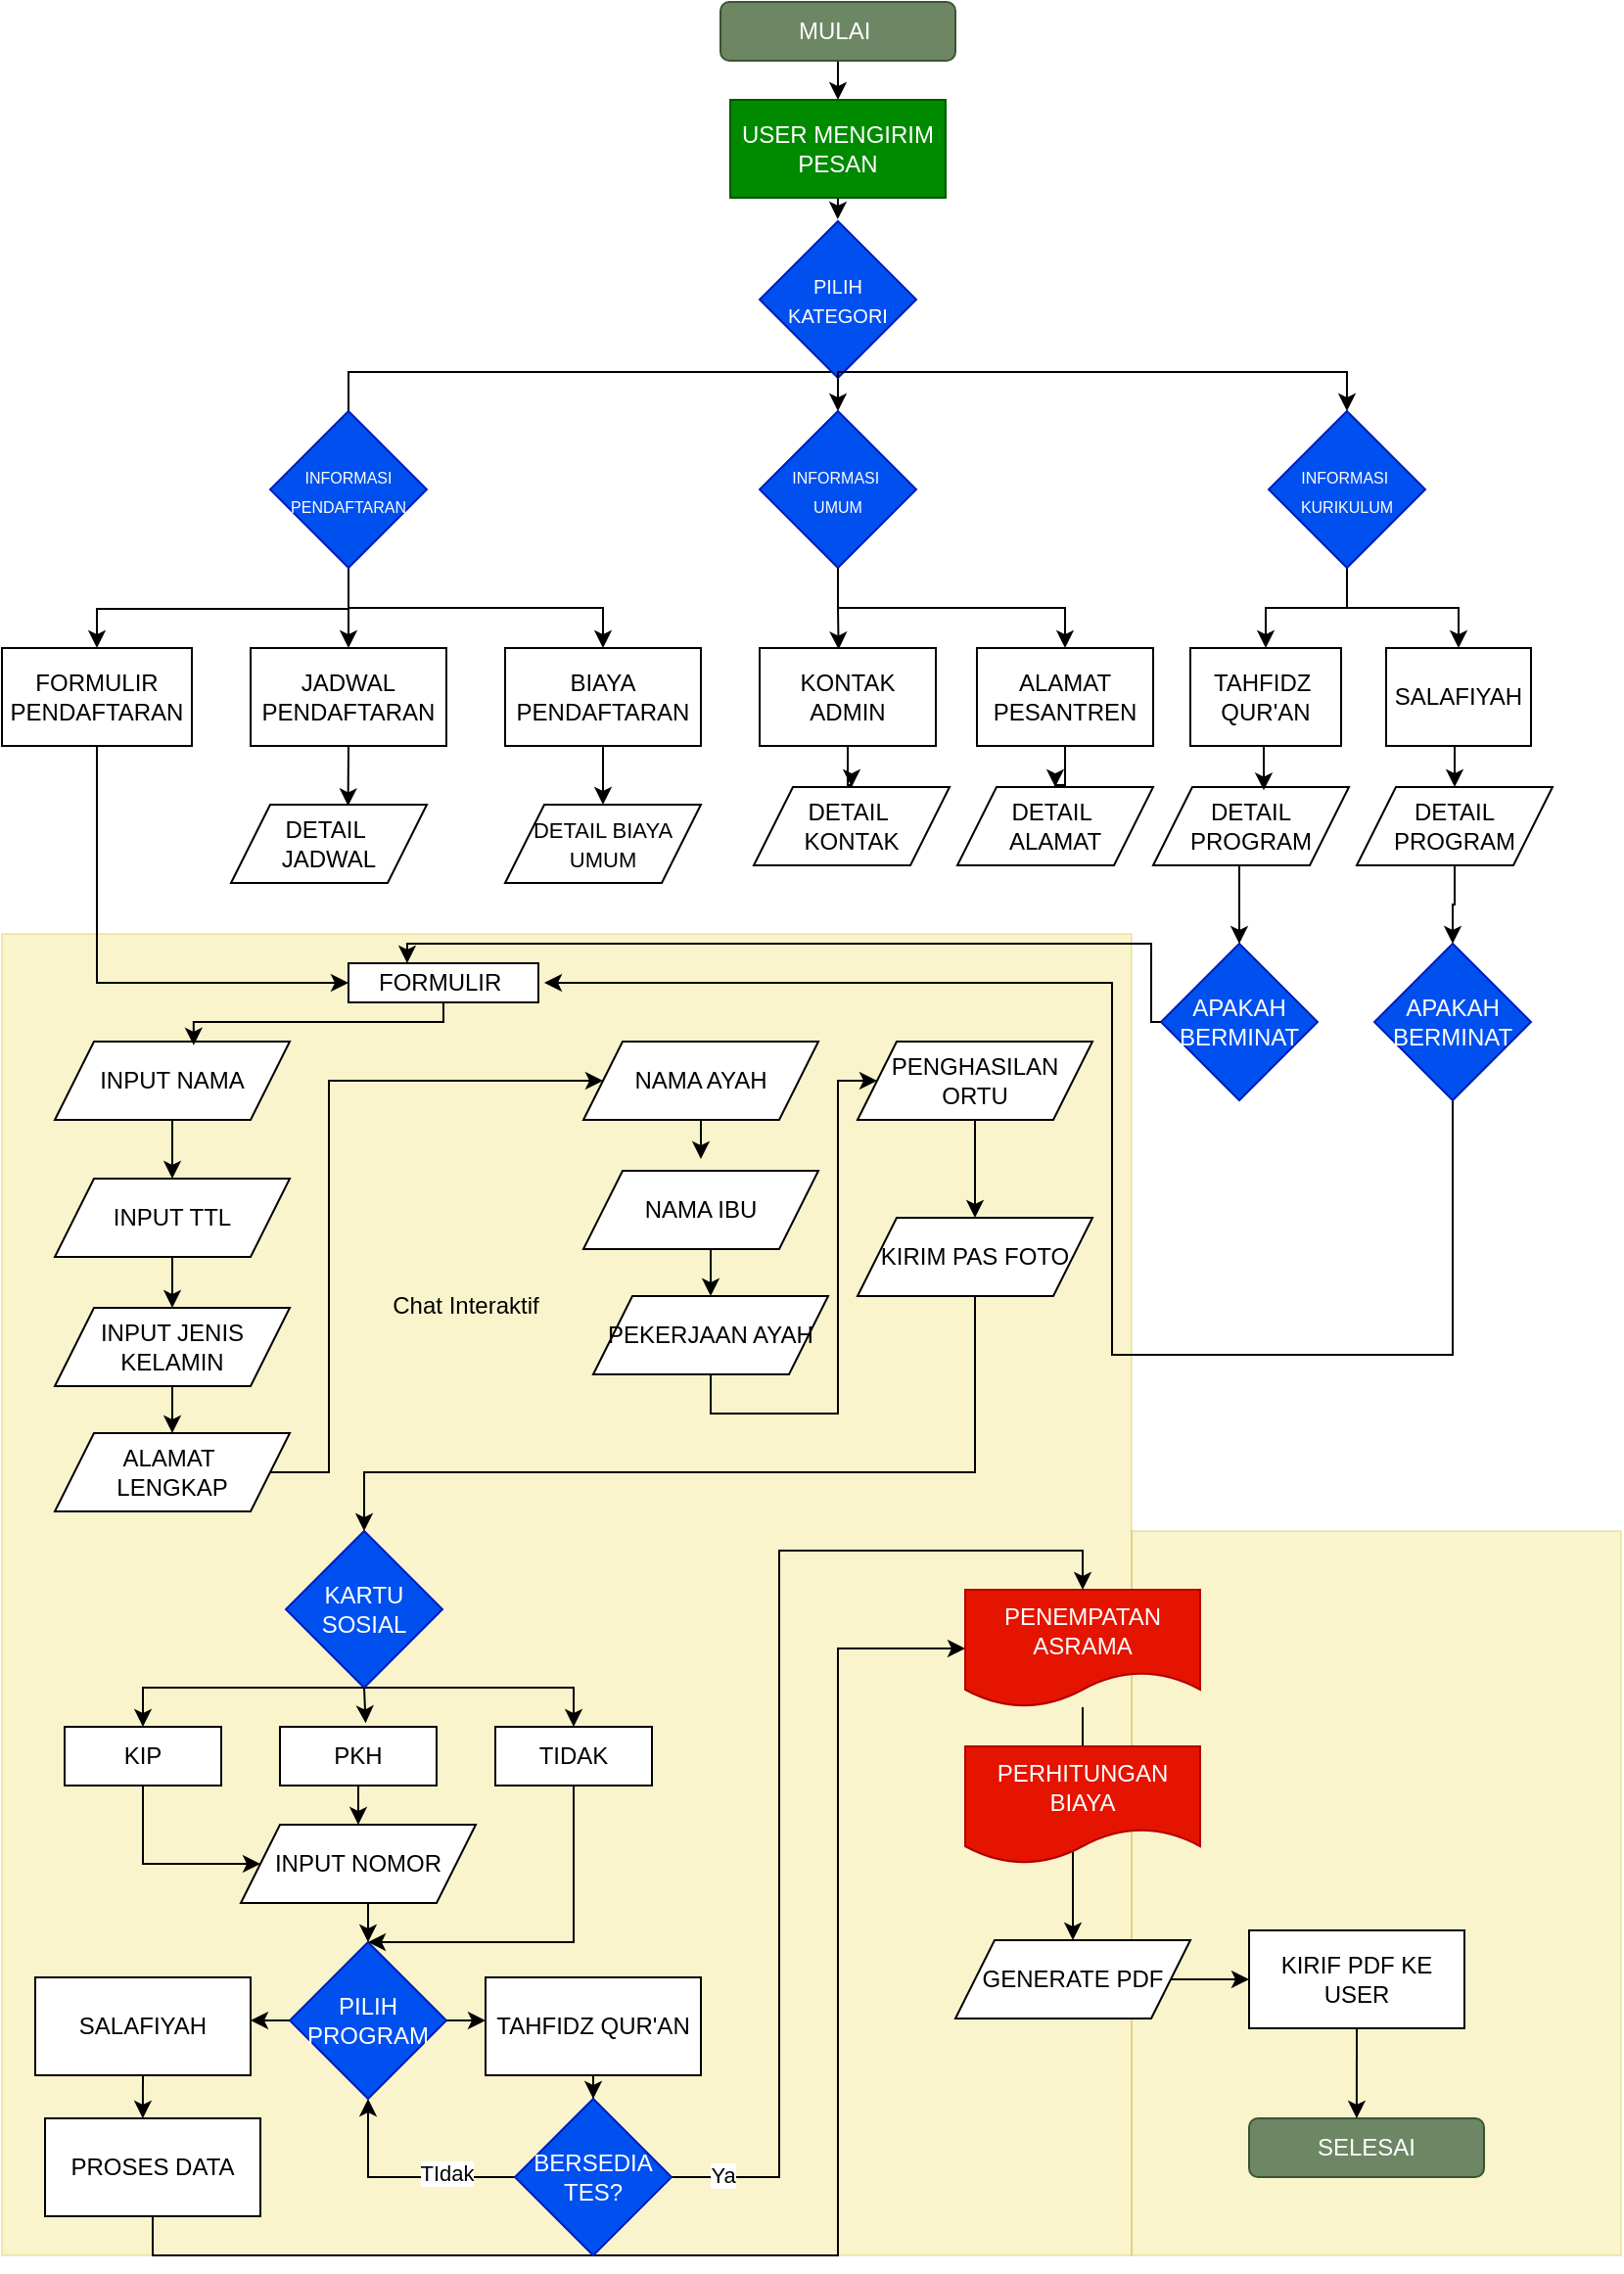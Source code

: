 <mxfile version="27.0.6">
  <diagram name="Halaman-1" id="3m_djM63geN2rK3PxV-s">
    <mxGraphModel dx="2558" dy="883" grid="1" gridSize="10" guides="1" tooltips="1" connect="1" arrows="1" fold="1" page="1" pageScale="1" pageWidth="827" pageHeight="1169" math="0" shadow="0">
      <root>
        <mxCell id="0" />
        <mxCell id="1" parent="0" />
        <mxCell id="JWGvcTXsSYxi6fONVySl-128" value="" style="rounded=0;whiteSpace=wrap;html=1;fillColor=#e3c800;strokeColor=#B09500;opacity=20;fontColor=#000000;" vertex="1" parent="1">
          <mxGeometry x="-250" y="790" width="250" height="370" as="geometry" />
        </mxCell>
        <mxCell id="JWGvcTXsSYxi6fONVySl-126" value="" style="rounded=0;whiteSpace=wrap;html=1;fillColor=#e3c800;strokeColor=#B09500;opacity=20;fontColor=#000000;" vertex="1" parent="1">
          <mxGeometry x="-827" y="485" width="577" height="675" as="geometry" />
        </mxCell>
        <mxCell id="JWGvcTXsSYxi6fONVySl-68" style="edgeStyle=orthogonalEdgeStyle;rounded=0;orthogonalLoop=1;jettySize=auto;html=1;exitX=0.5;exitY=1;exitDx=0;exitDy=0;entryX=0.5;entryY=0;entryDx=0;entryDy=0;" edge="1" parent="1" source="JWGvcTXsSYxi6fONVySl-6" target="JWGvcTXsSYxi6fONVySl-12">
          <mxGeometry relative="1" as="geometry" />
        </mxCell>
        <mxCell id="JWGvcTXsSYxi6fONVySl-6" value="MULAI&amp;nbsp;" style="rounded=1;whiteSpace=wrap;html=1;fillColor=#6d8764;fontColor=#ffffff;strokeColor=#3A5431;" vertex="1" parent="1">
          <mxGeometry x="-460" y="9" width="120" height="30" as="geometry" />
        </mxCell>
        <mxCell id="JWGvcTXsSYxi6fONVySl-69" style="edgeStyle=orthogonalEdgeStyle;rounded=0;orthogonalLoop=1;jettySize=auto;html=1;exitX=0.5;exitY=1;exitDx=0;exitDy=0;" edge="1" parent="1" source="JWGvcTXsSYxi6fONVySl-12">
          <mxGeometry relative="1" as="geometry">
            <mxPoint x="-400.111" y="120" as="targetPoint" />
          </mxGeometry>
        </mxCell>
        <mxCell id="JWGvcTXsSYxi6fONVySl-12" value="USER MENGIRIM PESAN" style="rounded=0;whiteSpace=wrap;html=1;fillColor=#008a00;fontColor=#ffffff;strokeColor=#005700;" vertex="1" parent="1">
          <mxGeometry x="-455" y="59" width="110" height="50" as="geometry" />
        </mxCell>
        <mxCell id="JWGvcTXsSYxi6fONVySl-70" style="edgeStyle=orthogonalEdgeStyle;rounded=0;orthogonalLoop=1;jettySize=auto;html=1;exitX=0.5;exitY=0;exitDx=0;exitDy=0;entryX=0.5;entryY=0;entryDx=0;entryDy=0;" edge="1" parent="1" source="JWGvcTXsSYxi6fONVySl-27" target="JWGvcTXsSYxi6fONVySl-28">
          <mxGeometry relative="1" as="geometry" />
        </mxCell>
        <mxCell id="JWGvcTXsSYxi6fONVySl-13" value="&lt;font style=&quot;font-size: 10px;&quot;&gt;PILIH KATEGORI&lt;/font&gt;" style="rhombus;whiteSpace=wrap;html=1;fillColor=#0050ef;fontColor=#ffffff;strokeColor=#001DBC;" vertex="1" parent="1">
          <mxGeometry x="-440" y="121" width="80" height="80" as="geometry" />
        </mxCell>
        <mxCell id="JWGvcTXsSYxi6fONVySl-138" value="" style="edgeStyle=orthogonalEdgeStyle;rounded=0;orthogonalLoop=1;jettySize=auto;html=1;" edge="1" parent="1" source="JWGvcTXsSYxi6fONVySl-15" target="JWGvcTXsSYxi6fONVySl-136">
          <mxGeometry relative="1" as="geometry" />
        </mxCell>
        <mxCell id="JWGvcTXsSYxi6fONVySl-15" value="KONTAK ADMIN" style="rounded=0;whiteSpace=wrap;html=1;" vertex="1" parent="1">
          <mxGeometry x="-440" y="339" width="90" height="50" as="geometry" />
        </mxCell>
        <mxCell id="JWGvcTXsSYxi6fONVySl-139" value="" style="edgeStyle=orthogonalEdgeStyle;rounded=0;orthogonalLoop=1;jettySize=auto;html=1;" edge="1" parent="1" source="JWGvcTXsSYxi6fONVySl-16" target="JWGvcTXsSYxi6fONVySl-137">
          <mxGeometry relative="1" as="geometry" />
        </mxCell>
        <mxCell id="JWGvcTXsSYxi6fONVySl-16" value="ALAMAT PESANTREN" style="rounded=0;whiteSpace=wrap;html=1;" vertex="1" parent="1">
          <mxGeometry x="-329" y="339" width="90" height="50" as="geometry" />
        </mxCell>
        <mxCell id="JWGvcTXsSYxi6fONVySl-17" value="TAHFIDZ&amp;nbsp;&lt;div&gt;QUR&#39;AN&lt;/div&gt;" style="rounded=0;whiteSpace=wrap;html=1;" vertex="1" parent="1">
          <mxGeometry x="-220" y="339" width="77" height="50" as="geometry" />
        </mxCell>
        <mxCell id="JWGvcTXsSYxi6fONVySl-82" style="edgeStyle=orthogonalEdgeStyle;rounded=0;orthogonalLoop=1;jettySize=auto;html=1;exitX=0.5;exitY=1;exitDx=0;exitDy=0;entryX=0.5;entryY=0;entryDx=0;entryDy=0;" edge="1" parent="1" source="JWGvcTXsSYxi6fONVySl-18" target="JWGvcTXsSYxi6fONVySl-25">
          <mxGeometry relative="1" as="geometry" />
        </mxCell>
        <mxCell id="JWGvcTXsSYxi6fONVySl-18" value="SALAFIYAH" style="rounded=0;whiteSpace=wrap;html=1;" vertex="1" parent="1">
          <mxGeometry x="-120" y="339" width="74" height="50" as="geometry" />
        </mxCell>
        <mxCell id="JWGvcTXsSYxi6fONVySl-19" value="JADWAL PENDAFTARAN" style="rounded=0;whiteSpace=wrap;html=1;" vertex="1" parent="1">
          <mxGeometry x="-700" y="339" width="100" height="50" as="geometry" />
        </mxCell>
        <mxCell id="JWGvcTXsSYxi6fONVySl-80" style="edgeStyle=orthogonalEdgeStyle;rounded=0;orthogonalLoop=1;jettySize=auto;html=1;exitX=0.5;exitY=1;exitDx=0;exitDy=0;entryX=0.5;entryY=0;entryDx=0;entryDy=0;" edge="1" parent="1" source="JWGvcTXsSYxi6fONVySl-20" target="JWGvcTXsSYxi6fONVySl-31">
          <mxGeometry relative="1" as="geometry" />
        </mxCell>
        <mxCell id="JWGvcTXsSYxi6fONVySl-20" value="BIAYA PENDAFTARAN" style="rounded=0;whiteSpace=wrap;html=1;" vertex="1" parent="1">
          <mxGeometry x="-570" y="339" width="100" height="50" as="geometry" />
        </mxCell>
        <mxCell id="JWGvcTXsSYxi6fONVySl-22" value="APAKAH BERMINAT" style="rhombus;whiteSpace=wrap;html=1;fillColor=#0050ef;fontColor=#ffffff;strokeColor=#001DBC;" vertex="1" parent="1">
          <mxGeometry x="-235" y="490" width="80" height="80" as="geometry" />
        </mxCell>
        <mxCell id="JWGvcTXsSYxi6fONVySl-110" value="" style="edgeStyle=orthogonalEdgeStyle;rounded=0;orthogonalLoop=1;jettySize=auto;html=1;" edge="1" parent="1" source="JWGvcTXsSYxi6fONVySl-24" target="JWGvcTXsSYxi6fONVySl-22">
          <mxGeometry relative="1" as="geometry">
            <Array as="points">
              <mxPoint x="-195" y="460" />
              <mxPoint x="-195" y="460" />
            </Array>
          </mxGeometry>
        </mxCell>
        <mxCell id="JWGvcTXsSYxi6fONVySl-24" value="DETAIL PROGRAM" style="shape=parallelogram;perimeter=parallelogramPerimeter;whiteSpace=wrap;html=1;fixedSize=1;" vertex="1" parent="1">
          <mxGeometry x="-239" y="410" width="100" height="40" as="geometry" />
        </mxCell>
        <mxCell id="JWGvcTXsSYxi6fONVySl-111" value="" style="edgeStyle=orthogonalEdgeStyle;rounded=0;orthogonalLoop=1;jettySize=auto;html=1;" edge="1" parent="1" source="JWGvcTXsSYxi6fONVySl-25" target="JWGvcTXsSYxi6fONVySl-26">
          <mxGeometry relative="1" as="geometry" />
        </mxCell>
        <mxCell id="JWGvcTXsSYxi6fONVySl-25" value="DETAIL PROGRAM" style="shape=parallelogram;perimeter=parallelogramPerimeter;whiteSpace=wrap;html=1;fixedSize=1;" vertex="1" parent="1">
          <mxGeometry x="-135" y="410" width="100" height="40" as="geometry" />
        </mxCell>
        <mxCell id="JWGvcTXsSYxi6fONVySl-113" style="edgeStyle=orthogonalEdgeStyle;rounded=0;orthogonalLoop=1;jettySize=auto;html=1;exitX=0.5;exitY=1;exitDx=0;exitDy=0;" edge="1" parent="1" source="JWGvcTXsSYxi6fONVySl-26">
          <mxGeometry relative="1" as="geometry">
            <mxPoint x="-550" y="510.0" as="targetPoint" />
            <Array as="points">
              <mxPoint x="-86" y="700" />
              <mxPoint x="-260" y="700" />
              <mxPoint x="-260" y="510" />
            </Array>
          </mxGeometry>
        </mxCell>
        <mxCell id="JWGvcTXsSYxi6fONVySl-26" value="APAKAH BERMINAT" style="rhombus;whiteSpace=wrap;html=1;fillColor=#0050ef;fontColor=#ffffff;strokeColor=#001DBC;" vertex="1" parent="1">
          <mxGeometry x="-126" y="490" width="80" height="80" as="geometry" />
        </mxCell>
        <mxCell id="JWGvcTXsSYxi6fONVySl-72" style="edgeStyle=orthogonalEdgeStyle;rounded=0;orthogonalLoop=1;jettySize=auto;html=1;exitX=0.5;exitY=1;exitDx=0;exitDy=0;entryX=0.5;entryY=0;entryDx=0;entryDy=0;" edge="1" parent="1" source="JWGvcTXsSYxi6fONVySl-27" target="JWGvcTXsSYxi6fONVySl-34">
          <mxGeometry relative="1" as="geometry">
            <Array as="points">
              <mxPoint x="-650" y="319" />
              <mxPoint x="-778" y="319" />
            </Array>
          </mxGeometry>
        </mxCell>
        <mxCell id="JWGvcTXsSYxi6fONVySl-73" style="edgeStyle=orthogonalEdgeStyle;rounded=0;orthogonalLoop=1;jettySize=auto;html=1;exitX=0.5;exitY=1;exitDx=0;exitDy=0;entryX=0.5;entryY=0;entryDx=0;entryDy=0;" edge="1" parent="1" source="JWGvcTXsSYxi6fONVySl-27" target="JWGvcTXsSYxi6fONVySl-19">
          <mxGeometry relative="1" as="geometry" />
        </mxCell>
        <mxCell id="JWGvcTXsSYxi6fONVySl-74" style="edgeStyle=orthogonalEdgeStyle;rounded=0;orthogonalLoop=1;jettySize=auto;html=1;exitX=0.5;exitY=1;exitDx=0;exitDy=0;entryX=0.5;entryY=0;entryDx=0;entryDy=0;" edge="1" parent="1" source="JWGvcTXsSYxi6fONVySl-27" target="JWGvcTXsSYxi6fONVySl-20">
          <mxGeometry relative="1" as="geometry" />
        </mxCell>
        <mxCell id="JWGvcTXsSYxi6fONVySl-27" value="&lt;font style=&quot;font-size: 8px;&quot;&gt;INFORMASI PENDAFTARAN&lt;/font&gt;" style="rhombus;whiteSpace=wrap;html=1;fillColor=#0050ef;fontColor=#ffffff;strokeColor=#001DBC;" vertex="1" parent="1">
          <mxGeometry x="-690" y="218" width="80" height="80" as="geometry" />
        </mxCell>
        <mxCell id="JWGvcTXsSYxi6fONVySl-76" style="edgeStyle=orthogonalEdgeStyle;rounded=0;orthogonalLoop=1;jettySize=auto;html=1;exitX=0.5;exitY=1;exitDx=0;exitDy=0;entryX=0.5;entryY=0;entryDx=0;entryDy=0;" edge="1" parent="1" source="JWGvcTXsSYxi6fONVySl-28" target="JWGvcTXsSYxi6fONVySl-16">
          <mxGeometry relative="1" as="geometry" />
        </mxCell>
        <mxCell id="JWGvcTXsSYxi6fONVySl-28" value="&lt;font style=&quot;font-size: 8px;&quot;&gt;INFORMASI&amp;nbsp;&lt;/font&gt;&lt;div&gt;&lt;font style=&quot;font-size: 8px;&quot;&gt;UMUM&lt;/font&gt;&lt;/div&gt;" style="rhombus;whiteSpace=wrap;html=1;fillColor=#0050ef;fontColor=#ffffff;strokeColor=#001DBC;" vertex="1" parent="1">
          <mxGeometry x="-440" y="218" width="80" height="80" as="geometry" />
        </mxCell>
        <mxCell id="JWGvcTXsSYxi6fONVySl-77" style="edgeStyle=orthogonalEdgeStyle;rounded=0;orthogonalLoop=1;jettySize=auto;html=1;exitX=0.5;exitY=1;exitDx=0;exitDy=0;entryX=0.5;entryY=0;entryDx=0;entryDy=0;" edge="1" parent="1" source="JWGvcTXsSYxi6fONVySl-29" target="JWGvcTXsSYxi6fONVySl-17">
          <mxGeometry relative="1" as="geometry" />
        </mxCell>
        <mxCell id="JWGvcTXsSYxi6fONVySl-78" style="edgeStyle=orthogonalEdgeStyle;rounded=0;orthogonalLoop=1;jettySize=auto;html=1;exitX=0.5;exitY=1;exitDx=0;exitDy=0;entryX=0.5;entryY=0;entryDx=0;entryDy=0;" edge="1" parent="1" source="JWGvcTXsSYxi6fONVySl-29" target="JWGvcTXsSYxi6fONVySl-18">
          <mxGeometry relative="1" as="geometry" />
        </mxCell>
        <mxCell id="JWGvcTXsSYxi6fONVySl-29" value="&lt;font style=&quot;font-size: 8px;&quot;&gt;INFORMASI&amp;nbsp;&lt;/font&gt;&lt;div&gt;&lt;font style=&quot;font-size: 8px;&quot;&gt;KURIKULUM&lt;/font&gt;&lt;/div&gt;" style="rhombus;whiteSpace=wrap;html=1;fillColor=#0050ef;fontColor=#ffffff;strokeColor=#001DBC;" vertex="1" parent="1">
          <mxGeometry x="-180" y="218" width="80" height="80" as="geometry" />
        </mxCell>
        <mxCell id="JWGvcTXsSYxi6fONVySl-30" value="&lt;font&gt;DETAIL&amp;nbsp;&lt;/font&gt;&lt;div&gt;&lt;font&gt;JADWAL&lt;/font&gt;&lt;/div&gt;" style="shape=parallelogram;perimeter=parallelogramPerimeter;whiteSpace=wrap;html=1;fixedSize=1;" vertex="1" parent="1">
          <mxGeometry x="-710" y="419" width="100" height="40" as="geometry" />
        </mxCell>
        <mxCell id="JWGvcTXsSYxi6fONVySl-31" value="&lt;font style=&quot;font-size: 11px;&quot;&gt;DETAIL BIAYA UMUM&lt;/font&gt;" style="shape=parallelogram;perimeter=parallelogramPerimeter;whiteSpace=wrap;html=1;fixedSize=1;" vertex="1" parent="1">
          <mxGeometry x="-570" y="419" width="100" height="40" as="geometry" />
        </mxCell>
        <mxCell id="JWGvcTXsSYxi6fONVySl-83" style="edgeStyle=orthogonalEdgeStyle;rounded=0;orthogonalLoop=1;jettySize=auto;html=1;exitX=0.5;exitY=1;exitDx=0;exitDy=0;entryX=0;entryY=0.5;entryDx=0;entryDy=0;" edge="1" parent="1" source="JWGvcTXsSYxi6fONVySl-34" target="JWGvcTXsSYxi6fONVySl-67">
          <mxGeometry relative="1" as="geometry" />
        </mxCell>
        <mxCell id="JWGvcTXsSYxi6fONVySl-34" value="FORMULIR PENDAFTARAN" style="rounded=0;whiteSpace=wrap;html=1;" vertex="1" parent="1">
          <mxGeometry x="-827" y="339" width="97" height="50" as="geometry" />
        </mxCell>
        <mxCell id="JWGvcTXsSYxi6fONVySl-86" style="edgeStyle=orthogonalEdgeStyle;rounded=0;orthogonalLoop=1;jettySize=auto;html=1;exitX=0.5;exitY=1;exitDx=0;exitDy=0;entryX=0.5;entryY=0;entryDx=0;entryDy=0;" edge="1" parent="1" source="JWGvcTXsSYxi6fONVySl-35" target="JWGvcTXsSYxi6fONVySl-36">
          <mxGeometry relative="1" as="geometry" />
        </mxCell>
        <mxCell id="JWGvcTXsSYxi6fONVySl-35" value="INPUT NAMA" style="shape=parallelogram;perimeter=parallelogramPerimeter;whiteSpace=wrap;html=1;fixedSize=1;" vertex="1" parent="1">
          <mxGeometry x="-800" y="540" width="120" height="40" as="geometry" />
        </mxCell>
        <mxCell id="JWGvcTXsSYxi6fONVySl-87" style="edgeStyle=orthogonalEdgeStyle;rounded=0;orthogonalLoop=1;jettySize=auto;html=1;exitX=0.5;exitY=1;exitDx=0;exitDy=0;entryX=0.5;entryY=0;entryDx=0;entryDy=0;" edge="1" parent="1" source="JWGvcTXsSYxi6fONVySl-36" target="JWGvcTXsSYxi6fONVySl-37">
          <mxGeometry relative="1" as="geometry" />
        </mxCell>
        <mxCell id="JWGvcTXsSYxi6fONVySl-36" value="INPUT TTL" style="shape=parallelogram;perimeter=parallelogramPerimeter;whiteSpace=wrap;html=1;fixedSize=1;" vertex="1" parent="1">
          <mxGeometry x="-800" y="610" width="120" height="40" as="geometry" />
        </mxCell>
        <mxCell id="JWGvcTXsSYxi6fONVySl-88" style="edgeStyle=orthogonalEdgeStyle;rounded=0;orthogonalLoop=1;jettySize=auto;html=1;exitX=0.5;exitY=1;exitDx=0;exitDy=0;entryX=0.5;entryY=0;entryDx=0;entryDy=0;" edge="1" parent="1" source="JWGvcTXsSYxi6fONVySl-37" target="JWGvcTXsSYxi6fONVySl-38">
          <mxGeometry relative="1" as="geometry" />
        </mxCell>
        <mxCell id="JWGvcTXsSYxi6fONVySl-37" value="INPUT JENIS KELAMIN" style="shape=parallelogram;perimeter=parallelogramPerimeter;whiteSpace=wrap;html=1;fixedSize=1;" vertex="1" parent="1">
          <mxGeometry x="-800" y="676" width="120" height="40" as="geometry" />
        </mxCell>
        <mxCell id="JWGvcTXsSYxi6fONVySl-89" style="edgeStyle=orthogonalEdgeStyle;rounded=0;orthogonalLoop=1;jettySize=auto;html=1;exitX=1;exitY=0.5;exitDx=0;exitDy=0;entryX=0;entryY=0.5;entryDx=0;entryDy=0;" edge="1" parent="1" source="JWGvcTXsSYxi6fONVySl-38" target="JWGvcTXsSYxi6fONVySl-39">
          <mxGeometry relative="1" as="geometry">
            <Array as="points">
              <mxPoint x="-660" y="760" />
              <mxPoint x="-660" y="560" />
            </Array>
          </mxGeometry>
        </mxCell>
        <mxCell id="JWGvcTXsSYxi6fONVySl-38" value="ALAMAT&amp;nbsp;&lt;div&gt;LENGKAP&lt;/div&gt;" style="shape=parallelogram;perimeter=parallelogramPerimeter;whiteSpace=wrap;html=1;fixedSize=1;" vertex="1" parent="1">
          <mxGeometry x="-800" y="740" width="120" height="40" as="geometry" />
        </mxCell>
        <mxCell id="JWGvcTXsSYxi6fONVySl-90" style="edgeStyle=orthogonalEdgeStyle;rounded=0;orthogonalLoop=1;jettySize=auto;html=1;exitX=0.5;exitY=1;exitDx=0;exitDy=0;" edge="1" parent="1" source="JWGvcTXsSYxi6fONVySl-39">
          <mxGeometry relative="1" as="geometry">
            <mxPoint x="-470" y="600" as="targetPoint" />
          </mxGeometry>
        </mxCell>
        <mxCell id="JWGvcTXsSYxi6fONVySl-39" value="NAMA AYAH" style="shape=parallelogram;perimeter=parallelogramPerimeter;whiteSpace=wrap;html=1;fixedSize=1;" vertex="1" parent="1">
          <mxGeometry x="-530" y="540" width="120" height="40" as="geometry" />
        </mxCell>
        <mxCell id="JWGvcTXsSYxi6fONVySl-91" style="edgeStyle=orthogonalEdgeStyle;rounded=0;orthogonalLoop=1;jettySize=auto;html=1;exitX=0.5;exitY=1;exitDx=0;exitDy=0;entryX=0.5;entryY=0;entryDx=0;entryDy=0;" edge="1" parent="1" source="JWGvcTXsSYxi6fONVySl-40" target="JWGvcTXsSYxi6fONVySl-41">
          <mxGeometry relative="1" as="geometry" />
        </mxCell>
        <mxCell id="JWGvcTXsSYxi6fONVySl-40" value="NAMA IBU" style="shape=parallelogram;perimeter=parallelogramPerimeter;whiteSpace=wrap;html=1;fixedSize=1;" vertex="1" parent="1">
          <mxGeometry x="-530" y="606" width="120" height="40" as="geometry" />
        </mxCell>
        <mxCell id="JWGvcTXsSYxi6fONVySl-41" value="PEKERJAAN AYAH" style="shape=parallelogram;perimeter=parallelogramPerimeter;whiteSpace=wrap;html=1;fixedSize=1;" vertex="1" parent="1">
          <mxGeometry x="-525" y="670" width="120" height="40" as="geometry" />
        </mxCell>
        <mxCell id="JWGvcTXsSYxi6fONVySl-135" value="" style="edgeStyle=orthogonalEdgeStyle;rounded=0;orthogonalLoop=1;jettySize=auto;html=1;" edge="1" parent="1" source="JWGvcTXsSYxi6fONVySl-42" target="JWGvcTXsSYxi6fONVySl-131">
          <mxGeometry relative="1" as="geometry" />
        </mxCell>
        <mxCell id="JWGvcTXsSYxi6fONVySl-42" value="PENGHASILAN ORTU" style="shape=parallelogram;perimeter=parallelogramPerimeter;whiteSpace=wrap;html=1;fixedSize=1;" vertex="1" parent="1">
          <mxGeometry x="-390" y="540" width="120" height="40" as="geometry" />
        </mxCell>
        <mxCell id="JWGvcTXsSYxi6fONVySl-44" value="PILIH PROGRAM" style="rhombus;whiteSpace=wrap;html=1;fillColor=#0050ef;fontColor=#ffffff;strokeColor=#001DBC;" vertex="1" parent="1">
          <mxGeometry x="-680" y="1000" width="80" height="80" as="geometry" />
        </mxCell>
        <mxCell id="JWGvcTXsSYxi6fONVySl-45" value="SALAFIYAH" style="rounded=0;whiteSpace=wrap;html=1;" vertex="1" parent="1">
          <mxGeometry x="-810" y="1018" width="110" height="50" as="geometry" />
        </mxCell>
        <mxCell id="JWGvcTXsSYxi6fONVySl-107" value="" style="edgeStyle=orthogonalEdgeStyle;rounded=0;orthogonalLoop=1;jettySize=auto;html=1;" edge="1" parent="1" source="JWGvcTXsSYxi6fONVySl-46" target="JWGvcTXsSYxi6fONVySl-66">
          <mxGeometry relative="1" as="geometry" />
        </mxCell>
        <mxCell id="JWGvcTXsSYxi6fONVySl-46" value="TAHFIDZ QUR&#39;AN" style="rounded=0;whiteSpace=wrap;html=1;" vertex="1" parent="1">
          <mxGeometry x="-580" y="1018" width="110" height="50" as="geometry" />
        </mxCell>
        <mxCell id="JWGvcTXsSYxi6fONVySl-119" style="edgeStyle=orthogonalEdgeStyle;rounded=0;orthogonalLoop=1;jettySize=auto;html=1;entryX=0;entryY=0.5;entryDx=0;entryDy=0;" edge="1" parent="1" source="JWGvcTXsSYxi6fONVySl-51" target="JWGvcTXsSYxi6fONVySl-58">
          <mxGeometry relative="1" as="geometry">
            <Array as="points">
              <mxPoint x="-750" y="1160" />
              <mxPoint x="-400" y="1160" />
              <mxPoint x="-400" y="850" />
            </Array>
          </mxGeometry>
        </mxCell>
        <mxCell id="JWGvcTXsSYxi6fONVySl-51" value="PROSES DATA" style="rounded=0;whiteSpace=wrap;html=1;" vertex="1" parent="1">
          <mxGeometry x="-805" y="1090" width="110" height="50" as="geometry" />
        </mxCell>
        <mxCell id="JWGvcTXsSYxi6fONVySl-95" style="edgeStyle=orthogonalEdgeStyle;rounded=0;orthogonalLoop=1;jettySize=auto;html=1;exitX=0.5;exitY=1;exitDx=0;exitDy=0;entryX=0.5;entryY=0;entryDx=0;entryDy=0;" edge="1" parent="1" source="JWGvcTXsSYxi6fONVySl-53" target="JWGvcTXsSYxi6fONVySl-54">
          <mxGeometry relative="1" as="geometry">
            <Array as="points">
              <mxPoint x="-755" y="870" />
            </Array>
          </mxGeometry>
        </mxCell>
        <mxCell id="JWGvcTXsSYxi6fONVySl-96" style="edgeStyle=orthogonalEdgeStyle;rounded=0;orthogonalLoop=1;jettySize=auto;html=1;exitX=0.5;exitY=1;exitDx=0;exitDy=0;entryX=0.5;entryY=0;entryDx=0;entryDy=0;" edge="1" parent="1" source="JWGvcTXsSYxi6fONVySl-53" target="JWGvcTXsSYxi6fONVySl-56">
          <mxGeometry relative="1" as="geometry">
            <Array as="points">
              <mxPoint x="-535" y="870" />
            </Array>
          </mxGeometry>
        </mxCell>
        <mxCell id="JWGvcTXsSYxi6fONVySl-53" value="KARTU SOSIAL" style="rhombus;whiteSpace=wrap;html=1;fillColor=#0050ef;fontColor=#ffffff;strokeColor=#001DBC;" vertex="1" parent="1">
          <mxGeometry x="-682" y="790" width="80" height="80" as="geometry" />
        </mxCell>
        <mxCell id="JWGvcTXsSYxi6fONVySl-98" style="edgeStyle=orthogonalEdgeStyle;rounded=0;orthogonalLoop=1;jettySize=auto;html=1;exitX=0.5;exitY=1;exitDx=0;exitDy=0;entryX=0;entryY=0.5;entryDx=0;entryDy=0;" edge="1" parent="1" source="JWGvcTXsSYxi6fONVySl-54" target="JWGvcTXsSYxi6fONVySl-57">
          <mxGeometry relative="1" as="geometry">
            <Array as="points">
              <mxPoint x="-755" y="960" />
            </Array>
          </mxGeometry>
        </mxCell>
        <mxCell id="JWGvcTXsSYxi6fONVySl-54" value="KIP" style="rounded=0;whiteSpace=wrap;html=1;" vertex="1" parent="1">
          <mxGeometry x="-795" y="890" width="80" height="30" as="geometry" />
        </mxCell>
        <mxCell id="JWGvcTXsSYxi6fONVySl-99" style="edgeStyle=orthogonalEdgeStyle;rounded=0;orthogonalLoop=1;jettySize=auto;html=1;exitX=0.5;exitY=1;exitDx=0;exitDy=0;entryX=0.5;entryY=0;entryDx=0;entryDy=0;" edge="1" parent="1" source="JWGvcTXsSYxi6fONVySl-55" target="JWGvcTXsSYxi6fONVySl-57">
          <mxGeometry relative="1" as="geometry" />
        </mxCell>
        <mxCell id="JWGvcTXsSYxi6fONVySl-55" value="PKH" style="rounded=0;whiteSpace=wrap;html=1;" vertex="1" parent="1">
          <mxGeometry x="-685" y="890" width="80" height="30" as="geometry" />
        </mxCell>
        <mxCell id="JWGvcTXsSYxi6fONVySl-100" style="edgeStyle=orthogonalEdgeStyle;rounded=0;orthogonalLoop=1;jettySize=auto;html=1;exitX=0.5;exitY=1;exitDx=0;exitDy=0;" edge="1" parent="1" source="JWGvcTXsSYxi6fONVySl-56" target="JWGvcTXsSYxi6fONVySl-44">
          <mxGeometry relative="1" as="geometry">
            <Array as="points">
              <mxPoint x="-535" y="1000" />
            </Array>
          </mxGeometry>
        </mxCell>
        <mxCell id="JWGvcTXsSYxi6fONVySl-56" value="TIDAK" style="rounded=0;whiteSpace=wrap;html=1;" vertex="1" parent="1">
          <mxGeometry x="-575" y="890" width="80" height="30" as="geometry" />
        </mxCell>
        <mxCell id="JWGvcTXsSYxi6fONVySl-101" style="edgeStyle=orthogonalEdgeStyle;rounded=0;orthogonalLoop=1;jettySize=auto;html=1;exitX=0.5;exitY=1;exitDx=0;exitDy=0;entryX=0.5;entryY=0;entryDx=0;entryDy=0;" edge="1" parent="1" source="JWGvcTXsSYxi6fONVySl-57" target="JWGvcTXsSYxi6fONVySl-44">
          <mxGeometry relative="1" as="geometry" />
        </mxCell>
        <mxCell id="JWGvcTXsSYxi6fONVySl-57" value="INPUT NOMOR" style="shape=parallelogram;perimeter=parallelogramPerimeter;whiteSpace=wrap;html=1;fixedSize=1;" vertex="1" parent="1">
          <mxGeometry x="-705" y="940" width="120" height="40" as="geometry" />
        </mxCell>
        <mxCell id="JWGvcTXsSYxi6fONVySl-120" value="" style="edgeStyle=orthogonalEdgeStyle;rounded=0;orthogonalLoop=1;jettySize=auto;html=1;" edge="1" parent="1" source="JWGvcTXsSYxi6fONVySl-58" target="JWGvcTXsSYxi6fONVySl-60">
          <mxGeometry relative="1" as="geometry" />
        </mxCell>
        <mxCell id="JWGvcTXsSYxi6fONVySl-58" value="PENEMPATAN ASRAMA" style="shape=document;whiteSpace=wrap;html=1;boundedLbl=1;fillColor=#e51400;fontColor=#ffffff;strokeColor=#B20000;" vertex="1" parent="1">
          <mxGeometry x="-335" y="820" width="120" height="60" as="geometry" />
        </mxCell>
        <mxCell id="JWGvcTXsSYxi6fONVySl-59" value="PERHITUNGAN BIAYA" style="shape=document;whiteSpace=wrap;html=1;boundedLbl=1;fillColor=#e51400;fontColor=#ffffff;strokeColor=#B20000;" vertex="1" parent="1">
          <mxGeometry x="-335" y="900" width="120" height="60" as="geometry" />
        </mxCell>
        <mxCell id="JWGvcTXsSYxi6fONVySl-121" value="" style="edgeStyle=orthogonalEdgeStyle;rounded=0;orthogonalLoop=1;jettySize=auto;html=1;" edge="1" parent="1" source="JWGvcTXsSYxi6fONVySl-60" target="JWGvcTXsSYxi6fONVySl-61">
          <mxGeometry relative="1" as="geometry" />
        </mxCell>
        <mxCell id="JWGvcTXsSYxi6fONVySl-60" value="GENERATE PDF" style="shape=parallelogram;perimeter=parallelogramPerimeter;whiteSpace=wrap;html=1;fixedSize=1;" vertex="1" parent="1">
          <mxGeometry x="-340" y="999" width="120" height="40" as="geometry" />
        </mxCell>
        <mxCell id="JWGvcTXsSYxi6fONVySl-61" value="KIRIF PDF KE USER" style="rounded=0;whiteSpace=wrap;html=1;" vertex="1" parent="1">
          <mxGeometry x="-190" y="994" width="110" height="50" as="geometry" />
        </mxCell>
        <mxCell id="JWGvcTXsSYxi6fONVySl-62" value="SELESAI" style="rounded=1;whiteSpace=wrap;html=1;fillColor=#6d8764;fontColor=#ffffff;strokeColor=#3A5431;" vertex="1" parent="1">
          <mxGeometry x="-190" y="1090" width="120" height="30" as="geometry" />
        </mxCell>
        <mxCell id="JWGvcTXsSYxi6fONVySl-114" style="edgeStyle=orthogonalEdgeStyle;rounded=0;orthogonalLoop=1;jettySize=auto;html=1;entryX=0.5;entryY=0;entryDx=0;entryDy=0;" edge="1" parent="1" source="JWGvcTXsSYxi6fONVySl-66" target="JWGvcTXsSYxi6fONVySl-58">
          <mxGeometry relative="1" as="geometry">
            <Array as="points">
              <mxPoint x="-430" y="1120" />
              <mxPoint x="-430" y="800" />
              <mxPoint x="-275" y="800" />
            </Array>
          </mxGeometry>
        </mxCell>
        <mxCell id="JWGvcTXsSYxi6fONVySl-118" value="Ya" style="edgeLabel;html=1;align=center;verticalAlign=middle;resizable=0;points=[];" vertex="1" connectable="0" parent="JWGvcTXsSYxi6fONVySl-114">
          <mxGeometry x="-0.908" y="1" relative="1" as="geometry">
            <mxPoint as="offset" />
          </mxGeometry>
        </mxCell>
        <mxCell id="JWGvcTXsSYxi6fONVySl-115" style="edgeStyle=orthogonalEdgeStyle;rounded=0;orthogonalLoop=1;jettySize=auto;html=1;exitX=0;exitY=0.5;exitDx=0;exitDy=0;entryX=0.5;entryY=1;entryDx=0;entryDy=0;" edge="1" parent="1" source="JWGvcTXsSYxi6fONVySl-66" target="JWGvcTXsSYxi6fONVySl-44">
          <mxGeometry relative="1" as="geometry" />
        </mxCell>
        <mxCell id="JWGvcTXsSYxi6fONVySl-116" value="TIdak" style="edgeLabel;html=1;align=center;verticalAlign=middle;resizable=0;points=[];" vertex="1" connectable="0" parent="JWGvcTXsSYxi6fONVySl-115">
          <mxGeometry x="-0.38" y="-2" relative="1" as="geometry">
            <mxPoint as="offset" />
          </mxGeometry>
        </mxCell>
        <mxCell id="JWGvcTXsSYxi6fONVySl-66" value="BERSEDIA TES?" style="rhombus;whiteSpace=wrap;html=1;fillColor=#0050ef;fontColor=#ffffff;strokeColor=#001DBC;" vertex="1" parent="1">
          <mxGeometry x="-565" y="1080" width="80" height="80" as="geometry" />
        </mxCell>
        <mxCell id="JWGvcTXsSYxi6fONVySl-67" value="FORMULIR&amp;nbsp;" style="rounded=0;whiteSpace=wrap;html=1;" vertex="1" parent="1">
          <mxGeometry x="-650" y="500" width="97" height="20" as="geometry" />
        </mxCell>
        <mxCell id="JWGvcTXsSYxi6fONVySl-71" style="edgeStyle=orthogonalEdgeStyle;rounded=0;orthogonalLoop=1;jettySize=auto;html=1;exitX=0.5;exitY=1;exitDx=0;exitDy=0;entryX=0.5;entryY=0;entryDx=0;entryDy=0;" edge="1" parent="1" source="JWGvcTXsSYxi6fONVySl-13" target="JWGvcTXsSYxi6fONVySl-29">
          <mxGeometry relative="1" as="geometry">
            <Array as="points">
              <mxPoint x="-400" y="198" />
              <mxPoint x="-140" y="198" />
            </Array>
          </mxGeometry>
        </mxCell>
        <mxCell id="JWGvcTXsSYxi6fONVySl-75" style="edgeStyle=orthogonalEdgeStyle;rounded=0;orthogonalLoop=1;jettySize=auto;html=1;exitX=0.5;exitY=1;exitDx=0;exitDy=0;entryX=0.448;entryY=0.014;entryDx=0;entryDy=0;entryPerimeter=0;" edge="1" parent="1" source="JWGvcTXsSYxi6fONVySl-28" target="JWGvcTXsSYxi6fONVySl-15">
          <mxGeometry relative="1" as="geometry" />
        </mxCell>
        <mxCell id="JWGvcTXsSYxi6fONVySl-79" style="edgeStyle=orthogonalEdgeStyle;rounded=0;orthogonalLoop=1;jettySize=auto;html=1;exitX=0.5;exitY=1;exitDx=0;exitDy=0;entryX=0.598;entryY=0.017;entryDx=0;entryDy=0;entryPerimeter=0;" edge="1" parent="1" source="JWGvcTXsSYxi6fONVySl-19" target="JWGvcTXsSYxi6fONVySl-30">
          <mxGeometry relative="1" as="geometry" />
        </mxCell>
        <mxCell id="JWGvcTXsSYxi6fONVySl-81" style="edgeStyle=orthogonalEdgeStyle;rounded=0;orthogonalLoop=1;jettySize=auto;html=1;exitX=0.5;exitY=1;exitDx=0;exitDy=0;entryX=0.565;entryY=0.042;entryDx=0;entryDy=0;entryPerimeter=0;" edge="1" parent="1" source="JWGvcTXsSYxi6fONVySl-17" target="JWGvcTXsSYxi6fONVySl-24">
          <mxGeometry relative="1" as="geometry" />
        </mxCell>
        <mxCell id="JWGvcTXsSYxi6fONVySl-84" style="edgeStyle=orthogonalEdgeStyle;rounded=0;orthogonalLoop=1;jettySize=auto;html=1;exitX=0.5;exitY=1;exitDx=0;exitDy=0;entryX=0.591;entryY=0.048;entryDx=0;entryDy=0;entryPerimeter=0;" edge="1" parent="1" source="JWGvcTXsSYxi6fONVySl-67" target="JWGvcTXsSYxi6fONVySl-35">
          <mxGeometry relative="1" as="geometry">
            <Array as="points">
              <mxPoint x="-602" y="530" />
              <mxPoint x="-729" y="530" />
            </Array>
          </mxGeometry>
        </mxCell>
        <mxCell id="JWGvcTXsSYxi6fONVySl-93" style="edgeStyle=orthogonalEdgeStyle;rounded=0;orthogonalLoop=1;jettySize=auto;html=1;exitX=0.5;exitY=1;exitDx=0;exitDy=0;entryX=0;entryY=0.5;entryDx=0;entryDy=0;" edge="1" parent="1" source="JWGvcTXsSYxi6fONVySl-41" target="JWGvcTXsSYxi6fONVySl-42">
          <mxGeometry relative="1" as="geometry">
            <Array as="points">
              <mxPoint x="-465" y="730" />
              <mxPoint x="-400" y="730" />
              <mxPoint x="-400" y="560" />
            </Array>
          </mxGeometry>
        </mxCell>
        <mxCell id="JWGvcTXsSYxi6fONVySl-97" style="edgeStyle=orthogonalEdgeStyle;rounded=0;orthogonalLoop=1;jettySize=auto;html=1;exitX=0.5;exitY=1;exitDx=0;exitDy=0;entryX=0.547;entryY=-0.061;entryDx=0;entryDy=0;entryPerimeter=0;" edge="1" parent="1" source="JWGvcTXsSYxi6fONVySl-53" target="JWGvcTXsSYxi6fONVySl-55">
          <mxGeometry relative="1" as="geometry" />
        </mxCell>
        <mxCell id="JWGvcTXsSYxi6fONVySl-102" style="edgeStyle=orthogonalEdgeStyle;rounded=0;orthogonalLoop=1;jettySize=auto;html=1;exitX=0;exitY=0.5;exitDx=0;exitDy=0;entryX=1;entryY=0.44;entryDx=0;entryDy=0;entryPerimeter=0;" edge="1" parent="1" source="JWGvcTXsSYxi6fONVySl-44" target="JWGvcTXsSYxi6fONVySl-45">
          <mxGeometry relative="1" as="geometry" />
        </mxCell>
        <mxCell id="JWGvcTXsSYxi6fONVySl-106" style="edgeStyle=orthogonalEdgeStyle;rounded=0;orthogonalLoop=1;jettySize=auto;html=1;exitX=1;exitY=0.5;exitDx=0;exitDy=0;entryX=0;entryY=0.44;entryDx=0;entryDy=0;entryPerimeter=0;" edge="1" parent="1" source="JWGvcTXsSYxi6fONVySl-44" target="JWGvcTXsSYxi6fONVySl-46">
          <mxGeometry relative="1" as="geometry" />
        </mxCell>
        <mxCell id="JWGvcTXsSYxi6fONVySl-109" style="edgeStyle=orthogonalEdgeStyle;rounded=0;orthogonalLoop=1;jettySize=auto;html=1;exitX=0.5;exitY=1;exitDx=0;exitDy=0;entryX=0.454;entryY=0;entryDx=0;entryDy=0;entryPerimeter=0;" edge="1" parent="1" source="JWGvcTXsSYxi6fONVySl-45" target="JWGvcTXsSYxi6fONVySl-51">
          <mxGeometry relative="1" as="geometry" />
        </mxCell>
        <mxCell id="JWGvcTXsSYxi6fONVySl-112" style="edgeStyle=orthogonalEdgeStyle;rounded=0;orthogonalLoop=1;jettySize=auto;html=1;entryX=0.309;entryY=0;entryDx=0;entryDy=0;entryPerimeter=0;" edge="1" parent="1" source="JWGvcTXsSYxi6fONVySl-22" target="JWGvcTXsSYxi6fONVySl-67">
          <mxGeometry relative="1" as="geometry">
            <Array as="points">
              <mxPoint x="-240" y="530" />
              <mxPoint x="-240" y="490" />
              <mxPoint x="-620" y="490" />
            </Array>
          </mxGeometry>
        </mxCell>
        <mxCell id="JWGvcTXsSYxi6fONVySl-123" style="edgeStyle=orthogonalEdgeStyle;rounded=0;orthogonalLoop=1;jettySize=auto;html=1;exitX=0.5;exitY=1;exitDx=0;exitDy=0;entryX=0.458;entryY=0;entryDx=0;entryDy=0;entryPerimeter=0;" edge="1" parent="1" source="JWGvcTXsSYxi6fONVySl-61" target="JWGvcTXsSYxi6fONVySl-62">
          <mxGeometry relative="1" as="geometry" />
        </mxCell>
        <mxCell id="JWGvcTXsSYxi6fONVySl-129" value="Chat Interaktif" style="text;html=1;align=center;verticalAlign=middle;whiteSpace=wrap;rounded=0;" vertex="1" parent="1">
          <mxGeometry x="-631.5" y="660" width="81.5" height="30" as="geometry" />
        </mxCell>
        <mxCell id="JWGvcTXsSYxi6fONVySl-133" style="edgeStyle=orthogonalEdgeStyle;rounded=0;orthogonalLoop=1;jettySize=auto;html=1;exitX=0.5;exitY=1;exitDx=0;exitDy=0;" edge="1" parent="1" source="JWGvcTXsSYxi6fONVySl-131" target="JWGvcTXsSYxi6fONVySl-53">
          <mxGeometry relative="1" as="geometry">
            <Array as="points">
              <mxPoint x="-330" y="760" />
              <mxPoint x="-642" y="760" />
            </Array>
          </mxGeometry>
        </mxCell>
        <mxCell id="JWGvcTXsSYxi6fONVySl-131" value="KIRIM PAS FOTO" style="shape=parallelogram;perimeter=parallelogramPerimeter;whiteSpace=wrap;html=1;fixedSize=1;" vertex="1" parent="1">
          <mxGeometry x="-390" y="630" width="120" height="40" as="geometry" />
        </mxCell>
        <mxCell id="JWGvcTXsSYxi6fONVySl-136" value="DETAIL&amp;nbsp;&lt;div&gt;KONTAK&lt;/div&gt;" style="shape=parallelogram;perimeter=parallelogramPerimeter;whiteSpace=wrap;html=1;fixedSize=1;" vertex="1" parent="1">
          <mxGeometry x="-443" y="410" width="100" height="40" as="geometry" />
        </mxCell>
        <mxCell id="JWGvcTXsSYxi6fONVySl-137" value="DETAIL&amp;nbsp;&lt;div&gt;ALAMAT&lt;/div&gt;" style="shape=parallelogram;perimeter=parallelogramPerimeter;whiteSpace=wrap;html=1;fixedSize=1;" vertex="1" parent="1">
          <mxGeometry x="-339" y="410" width="100" height="40" as="geometry" />
        </mxCell>
      </root>
    </mxGraphModel>
  </diagram>
</mxfile>
